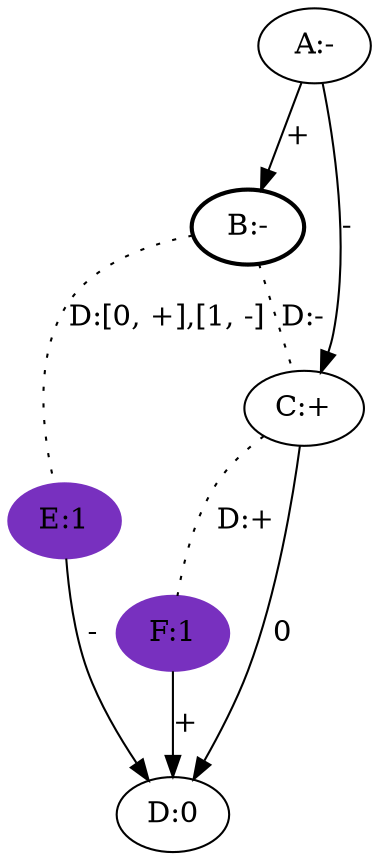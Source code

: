 digraph G {
A[label="A:-"];
B[label="B:-",style=bold];
C[label="C:+"];
D[label="D:0"];
E[label="E:1",style=filled, color="0.75 0.75 0.75"];
F[label="F:1",style=filled, color="0.75 0.75 0.75"];
A->B[label="+"];
A->C[label="-"];
C->D[label="0"];
E->D[label="-"];
F->D[label="+"];
B->C[label="D:-",dir=none,style=dotted];
B->E[label="D:[0, +],[1, -]",dir=none,style=dotted];
C->F[label="D:+",dir=none,style=dotted];
}
